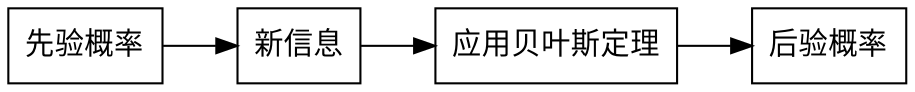 digraph "贝叶斯方法流程" {
	node [shape=box]
	rankdir=LR
	"先验概率" -> "新信息"
	"新信息" -> "应用贝叶斯定理"
	"应用贝叶斯定理" -> "后验概率"
}
